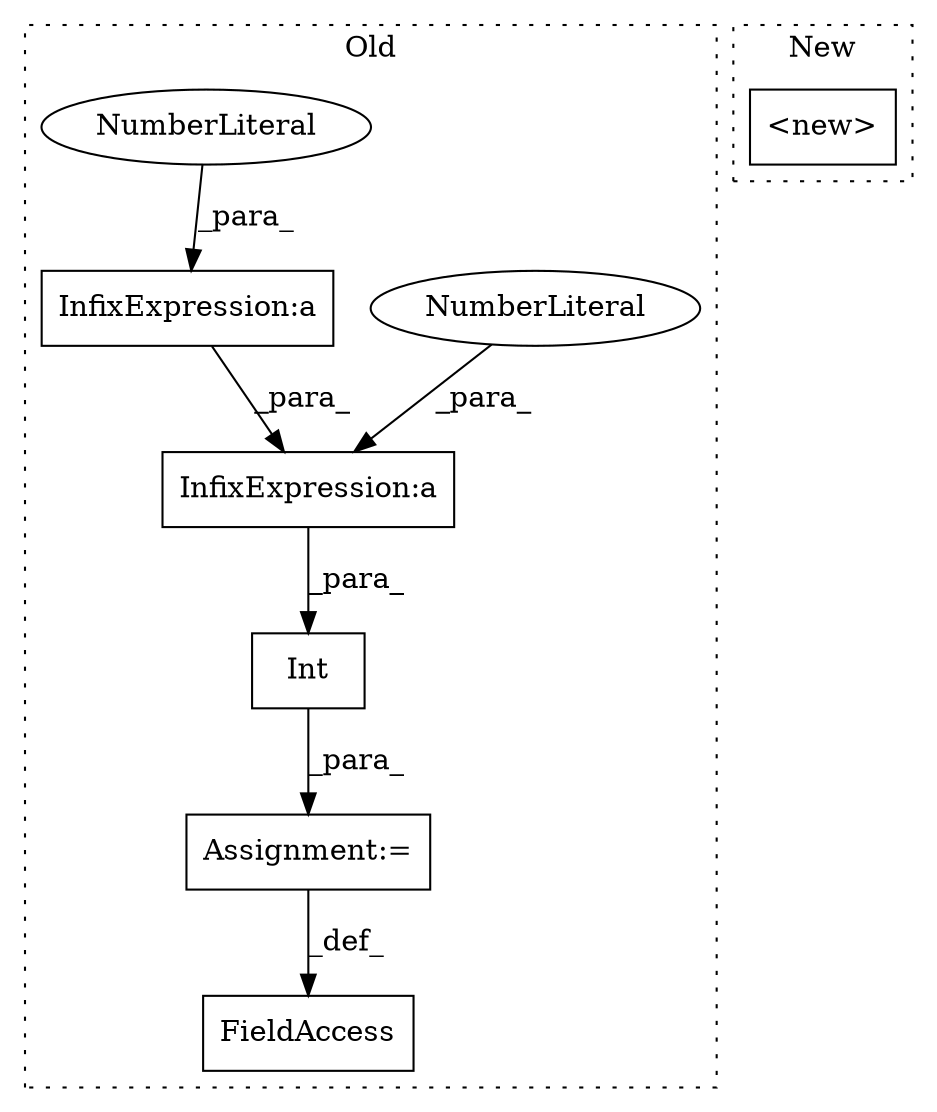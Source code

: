 digraph G {
subgraph cluster0 {
1 [label="Int" a="32" s="2325,2350" l="4,1" shape="box"];
3 [label="Assignment:=" a="7" s="2366" l="1" shape="box"];
4 [label="FieldAccess" a="22" s="2357" l="9" shape="box"];
5 [label="InfixExpression:a" a="27" s="2346" l="3" shape="box"];
6 [label="InfixExpression:a" a="27" s="2341" l="3" shape="box"];
7 [label="NumberLiteral" a="34" s="2349" l="1" shape="ellipse"];
8 [label="NumberLiteral" a="34" s="2344" l="1" shape="ellipse"];
label = "Old";
style="dotted";
}
subgraph cluster1 {
2 [label="<new>" a="46" s="600,629" l="6,2" shape="box"];
label = "New";
style="dotted";
}
1 -> 3 [label="_para_"];
3 -> 4 [label="_def_"];
5 -> 1 [label="_para_"];
6 -> 5 [label="_para_"];
7 -> 5 [label="_para_"];
8 -> 6 [label="_para_"];
}